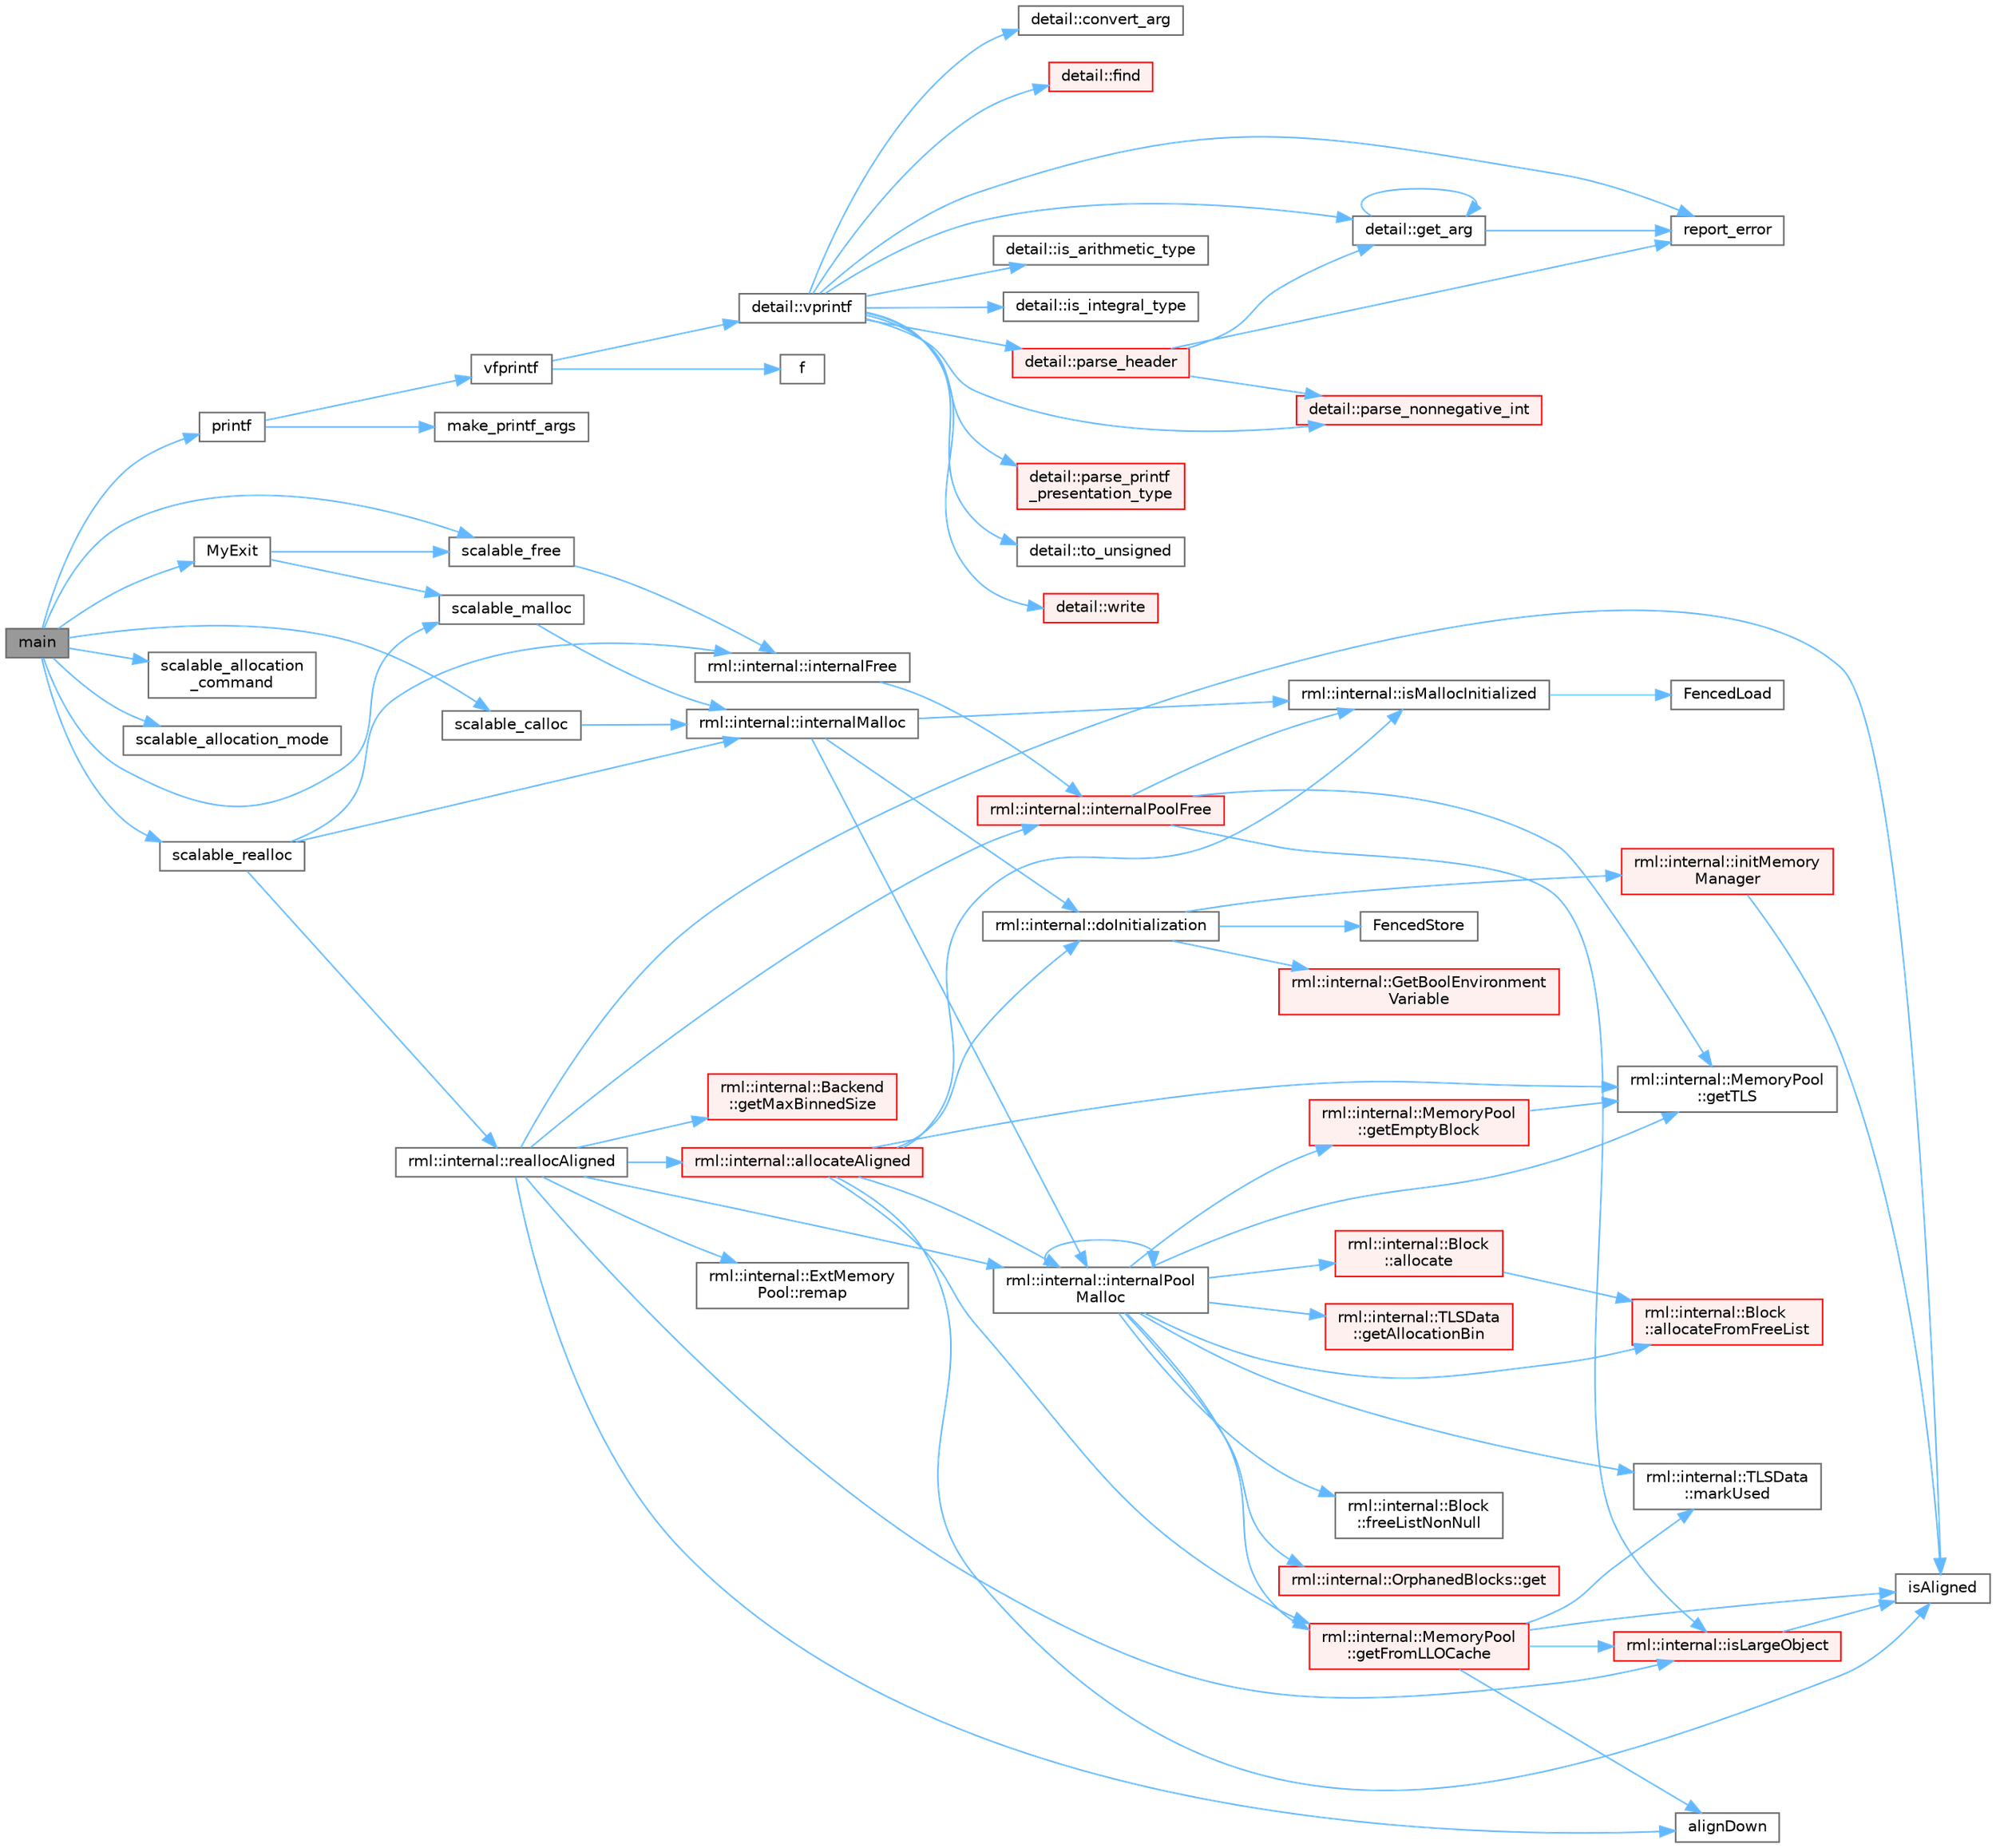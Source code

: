 digraph "main"
{
 // LATEX_PDF_SIZE
  bgcolor="transparent";
  edge [fontname=Helvetica,fontsize=10,labelfontname=Helvetica,labelfontsize=10];
  node [fontname=Helvetica,fontsize=10,shape=box,height=0.2,width=0.4];
  rankdir="LR";
  Node1 [id="Node000001",label="main",height=0.2,width=0.4,color="gray40", fillcolor="grey60", style="filled", fontcolor="black",tooltip=" "];
  Node1 -> Node2 [id="edge1_Node000001_Node000002",color="steelblue1",style="solid",tooltip=" "];
  Node2 [id="Node000002",label="MyExit",height=0.2,width=0.4,color="grey40", fillcolor="white", style="filled",URL="$test__malloc__pure__c_8c.html#a94779d89cf75efffa67428d8c76442d8",tooltip=" "];
  Node2 -> Node3 [id="edge2_Node000002_Node000003",color="steelblue1",style="solid",tooltip=" "];
  Node3 [id="Node000003",label="scalable_free",height=0.2,width=0.4,color="grey40", fillcolor="white", style="filled",URL="$group__memory__allocation.html#ga2ad3952b8c4dd7d293e02ae18fc37b84",tooltip=" "];
  Node3 -> Node4 [id="edge3_Node000003_Node000004",color="steelblue1",style="solid",tooltip=" "];
  Node4 [id="Node000004",label="rml::internal::internalFree",height=0.2,width=0.4,color="grey40", fillcolor="white", style="filled",URL="$namespacerml_1_1internal.html#a91eeaa067e3fdf5618b5a65b8b368231",tooltip=" "];
  Node4 -> Node5 [id="edge4_Node000004_Node000005",color="steelblue1",style="solid",tooltip=" "];
  Node5 [id="Node000005",label="rml::internal::internalPoolFree",height=0.2,width=0.4,color="red", fillcolor="#FFF0F0", style="filled",URL="$namespacerml_1_1internal.html#a8bff2023b8463f38317c75980f21e0db",tooltip=" "];
  Node5 -> Node8 [id="edge5_Node000005_Node000008",color="steelblue1",style="solid",tooltip=" "];
  Node8 [id="Node000008",label="rml::internal::MemoryPool\l::getTLS",height=0.2,width=0.4,color="grey40", fillcolor="white", style="filled",URL="$classrml_1_1internal_1_1_memory_pool.html#acdf684e1b29c9d00886d97b909798488",tooltip=" "];
  Node5 -> Node9 [id="edge6_Node000005_Node000009",color="steelblue1",style="solid",tooltip=" "];
  Node9 [id="Node000009",label="rml::internal::isLargeObject",height=0.2,width=0.4,color="red", fillcolor="#FFF0F0", style="filled",URL="$namespacerml_1_1internal.html#a730f387568a0a522e003dca4246eb393",tooltip=" "];
  Node9 -> Node13 [id="edge7_Node000009_Node000013",color="steelblue1",style="solid",tooltip=" "];
  Node13 [id="Node000013",label="isAligned",height=0.2,width=0.4,color="grey40", fillcolor="white", style="filled",URL="$_customize_8h.html#a717f2c2c0501922cd654a5ebf49b287e",tooltip=" "];
  Node5 -> Node15 [id="edge8_Node000005_Node000015",color="steelblue1",style="solid",tooltip=" "];
  Node15 [id="Node000015",label="rml::internal::isMallocInitialized",height=0.2,width=0.4,color="grey40", fillcolor="white", style="filled",URL="$namespacerml_1_1internal.html#a61c4d632ea815cbeea8ed0ee72e06ac7",tooltip=" "];
  Node15 -> Node11 [id="edge9_Node000015_Node000011",color="steelblue1",style="solid",tooltip=" "];
  Node11 [id="Node000011",label="FencedLoad",height=0.2,width=0.4,color="grey40", fillcolor="white", style="filled",URL="$_synchronize_8h.html#a0792980ea26344eaf2fc0a4112b5d848",tooltip=" "];
  Node2 -> Node31 [id="edge10_Node000002_Node000031",color="steelblue1",style="solid",tooltip=" "];
  Node31 [id="Node000031",label="scalable_malloc",height=0.2,width=0.4,color="grey40", fillcolor="white", style="filled",URL="$group__memory__allocation.html#ga2fcb23ca500304f69173dd13ad7e1389",tooltip=" "];
  Node31 -> Node32 [id="edge11_Node000031_Node000032",color="steelblue1",style="solid",tooltip=" "];
  Node32 [id="Node000032",label="rml::internal::internalMalloc",height=0.2,width=0.4,color="grey40", fillcolor="white", style="filled",URL="$namespacerml_1_1internal.html#a19b0fbc5aaa4b08cc412bb5777b01f89",tooltip=" "];
  Node32 -> Node33 [id="edge12_Node000032_Node000033",color="steelblue1",style="solid",tooltip=" "];
  Node33 [id="Node000033",label="rml::internal::doInitialization",height=0.2,width=0.4,color="grey40", fillcolor="white", style="filled",URL="$namespacerml_1_1internal.html#aad59cc02d849210b00c8587544e44e20",tooltip="Ensures that initMemoryManager() is called once and only once."];
  Node33 -> Node28 [id="edge13_Node000033_Node000028",color="steelblue1",style="solid",tooltip=" "];
  Node28 [id="Node000028",label="FencedStore",height=0.2,width=0.4,color="grey40", fillcolor="white", style="filled",URL="$_synchronize_8h.html#a19886ee3899c0a2435ea9840116ea325",tooltip=" "];
  Node33 -> Node34 [id="edge14_Node000033_Node000034",color="steelblue1",style="solid",tooltip=" "];
  Node34 [id="Node000034",label="rml::internal::GetBoolEnvironment\lVariable",height=0.2,width=0.4,color="red", fillcolor="#FFF0F0", style="filled",URL="$namespacerml_1_1internal.html#acbf202195ce55902f2237ab9e8de3be5",tooltip=" "];
  Node33 -> Node36 [id="edge15_Node000033_Node000036",color="steelblue1",style="solid",tooltip=" "];
  Node36 [id="Node000036",label="rml::internal::initMemory\lManager",height=0.2,width=0.4,color="red", fillcolor="#FFF0F0", style="filled",URL="$namespacerml_1_1internal.html#ab24be00d5e9e602105742c4b1c7903a4",tooltip=" "];
  Node36 -> Node13 [id="edge16_Node000036_Node000013",color="steelblue1",style="solid",tooltip=" "];
  Node32 -> Node86 [id="edge17_Node000032_Node000086",color="steelblue1",style="solid",tooltip=" "];
  Node86 [id="Node000086",label="rml::internal::internalPool\lMalloc",height=0.2,width=0.4,color="grey40", fillcolor="white", style="filled",URL="$namespacerml_1_1internal.html#a341c0310d4c1374c96acc18cd37eba26",tooltip=" "];
  Node86 -> Node87 [id="edge18_Node000086_Node000087",color="steelblue1",style="solid",tooltip=" "];
  Node87 [id="Node000087",label="rml::internal::Block\l::allocate",height=0.2,width=0.4,color="red", fillcolor="#FFF0F0", style="filled",URL="$classrml_1_1internal_1_1_block.html#ab304c726e184fcd2cad31e30306e07ab",tooltip=" "];
  Node87 -> Node94 [id="edge19_Node000087_Node000094",color="steelblue1",style="solid",tooltip=" "];
  Node94 [id="Node000094",label="rml::internal::Block\l::allocateFromFreeList",height=0.2,width=0.4,color="red", fillcolor="#FFF0F0", style="filled",URL="$classrml_1_1internal_1_1_block.html#a49c5382153edd22b031869f0a822f9f2",tooltip=" "];
  Node86 -> Node94 [id="edge20_Node000086_Node000094",color="steelblue1",style="solid",tooltip=" "];
  Node86 -> Node96 [id="edge21_Node000086_Node000096",color="steelblue1",style="solid",tooltip=" "];
  Node96 [id="Node000096",label="rml::internal::Block\l::freeListNonNull",height=0.2,width=0.4,color="grey40", fillcolor="white", style="filled",URL="$classrml_1_1internal_1_1_block.html#a624decb3bf1a4f7ab0b66e3ae0fb1324",tooltip=" "];
  Node86 -> Node97 [id="edge22_Node000086_Node000097",color="steelblue1",style="solid",tooltip=" "];
  Node97 [id="Node000097",label="rml::internal::OrphanedBlocks::get",height=0.2,width=0.4,color="red", fillcolor="#FFF0F0", style="filled",URL="$classrml_1_1internal_1_1_orphaned_blocks.html#a3ed9f9cf98cd6c788195e57408c5ed26",tooltip=" "];
  Node86 -> Node98 [id="edge23_Node000086_Node000098",color="steelblue1",style="solid",tooltip=" "];
  Node98 [id="Node000098",label="rml::internal::TLSData\l::getAllocationBin",height=0.2,width=0.4,color="red", fillcolor="#FFF0F0", style="filled",URL="$classrml_1_1internal_1_1_t_l_s_data.html#a26c607a6304c0fa325c6604cf7c767ea",tooltip=" "];
  Node86 -> Node99 [id="edge24_Node000086_Node000099",color="steelblue1",style="solid",tooltip=" "];
  Node99 [id="Node000099",label="rml::internal::MemoryPool\l::getEmptyBlock",height=0.2,width=0.4,color="red", fillcolor="#FFF0F0", style="filled",URL="$classrml_1_1internal_1_1_memory_pool.html#a16261e62d2c6418981ade9a7ea23d5d0",tooltip=" "];
  Node99 -> Node8 [id="edge25_Node000099_Node000008",color="steelblue1",style="solid",tooltip=" "];
  Node86 -> Node104 [id="edge26_Node000086_Node000104",color="steelblue1",style="solid",tooltip=" "];
  Node104 [id="Node000104",label="rml::internal::MemoryPool\l::getFromLLOCache",height=0.2,width=0.4,color="red", fillcolor="#FFF0F0", style="filled",URL="$classrml_1_1internal_1_1_memory_pool.html#af1f6175add16b2b950447b8b4c6bf491",tooltip=" "];
  Node104 -> Node7 [id="edge27_Node000104_Node000007",color="steelblue1",style="solid",tooltip=" "];
  Node7 [id="Node000007",label="alignDown",height=0.2,width=0.4,color="grey40", fillcolor="white", style="filled",URL="$shared__utils_8h.html#ab3918cd2395835f90b78b96d4e1e2390",tooltip=" "];
  Node104 -> Node13 [id="edge28_Node000104_Node000013",color="steelblue1",style="solid",tooltip=" "];
  Node104 -> Node9 [id="edge29_Node000104_Node000009",color="steelblue1",style="solid",tooltip=" "];
  Node104 -> Node25 [id="edge30_Node000104_Node000025",color="steelblue1",style="solid",tooltip=" "];
  Node25 [id="Node000025",label="rml::internal::TLSData\l::markUsed",height=0.2,width=0.4,color="grey40", fillcolor="white", style="filled",URL="$classrml_1_1internal_1_1_t_l_s_data.html#afabda6a63ddb1942d1d5a7a06f41e2ae",tooltip=" "];
  Node86 -> Node8 [id="edge31_Node000086_Node000008",color="steelblue1",style="solid",tooltip=" "];
  Node86 -> Node86 [id="edge32_Node000086_Node000086",color="steelblue1",style="solid",tooltip=" "];
  Node86 -> Node25 [id="edge33_Node000086_Node000025",color="steelblue1",style="solid",tooltip=" "];
  Node32 -> Node15 [id="edge34_Node000032_Node000015",color="steelblue1",style="solid",tooltip=" "];
  Node1 -> Node108 [id="edge35_Node000001_Node000108",color="steelblue1",style="solid",tooltip=" "];
  Node108 [id="Node000108",label="printf",height=0.2,width=0.4,color="grey40", fillcolor="white", style="filled",URL="$printf_8h.html#aee3ed3a831f25f07e7be3919fff2203a",tooltip=" "];
  Node108 -> Node109 [id="edge36_Node000108_Node000109",color="steelblue1",style="solid",tooltip=" "];
  Node109 [id="Node000109",label="make_printf_args",height=0.2,width=0.4,color="grey40", fillcolor="white", style="filled",URL="$printf_8h.html#a27dcc0efcda04388971dbea3c875f122",tooltip=" "];
  Node108 -> Node110 [id="edge37_Node000108_Node000110",color="steelblue1",style="solid",tooltip=" "];
  Node110 [id="Node000110",label="vfprintf",height=0.2,width=0.4,color="grey40", fillcolor="white", style="filled",URL="$printf_8h.html#abb30aad964fc771fb52cf3ad88649df2",tooltip=" "];
  Node110 -> Node111 [id="edge38_Node000110_Node000111",color="steelblue1",style="solid",tooltip=" "];
  Node111 [id="Node000111",label="f",height=0.2,width=0.4,color="grey40", fillcolor="white", style="filled",URL="$cxx11__tensor__map_8cpp.html#a7f507fea02198f6cb81c86640c7b1a4e",tooltip=" "];
  Node110 -> Node112 [id="edge39_Node000110_Node000112",color="steelblue1",style="solid",tooltip=" "];
  Node112 [id="Node000112",label="detail::vprintf",height=0.2,width=0.4,color="grey40", fillcolor="white", style="filled",URL="$namespacedetail.html#a1c8c2218e4c822aa8f743fb9c573717f",tooltip=" "];
  Node112 -> Node113 [id="edge40_Node000112_Node000113",color="steelblue1",style="solid",tooltip=" "];
  Node113 [id="Node000113",label="detail::convert_arg",height=0.2,width=0.4,color="grey40", fillcolor="white", style="filled",URL="$namespacedetail.html#a03c11572c9a664266d6925f327dec7f3",tooltip=" "];
  Node112 -> Node114 [id="edge41_Node000112_Node000114",color="steelblue1",style="solid",tooltip=" "];
  Node114 [id="Node000114",label="detail::find",height=0.2,width=0.4,color="red", fillcolor="#FFF0F0", style="filled",URL="$namespacedetail.html#a6b71952fab3dc32f3edb2c3e9811d8d9",tooltip=" "];
  Node112 -> Node116 [id="edge42_Node000112_Node000116",color="steelblue1",style="solid",tooltip=" "];
  Node116 [id="Node000116",label="detail::get_arg",height=0.2,width=0.4,color="grey40", fillcolor="white", style="filled",URL="$namespacedetail.html#a342ef250e45bd09b2ef666b6fae1c355",tooltip=" "];
  Node116 -> Node116 [id="edge43_Node000116_Node000116",color="steelblue1",style="solid",tooltip=" "];
  Node116 -> Node117 [id="edge44_Node000116_Node000117",color="steelblue1",style="solid",tooltip=" "];
  Node117 [id="Node000117",label="report_error",height=0.2,width=0.4,color="grey40", fillcolor="white", style="filled",URL="$format-inl_8h.html#a5555893692b00b61b3886349332fd01f",tooltip=" "];
  Node112 -> Node118 [id="edge45_Node000112_Node000118",color="steelblue1",style="solid",tooltip=" "];
  Node118 [id="Node000118",label="detail::is_arithmetic_type",height=0.2,width=0.4,color="grey40", fillcolor="white", style="filled",URL="$namespacedetail.html#a802c50a56a3495fdab6020b375ba1389",tooltip=" "];
  Node112 -> Node119 [id="edge46_Node000112_Node000119",color="steelblue1",style="solid",tooltip=" "];
  Node119 [id="Node000119",label="detail::is_integral_type",height=0.2,width=0.4,color="grey40", fillcolor="white", style="filled",URL="$namespacedetail.html#a2a60f8d1bee41b803f43fc42b707b5d1",tooltip=" "];
  Node112 -> Node120 [id="edge47_Node000112_Node000120",color="steelblue1",style="solid",tooltip=" "];
  Node120 [id="Node000120",label="detail::parse_header",height=0.2,width=0.4,color="red", fillcolor="#FFF0F0", style="filled",URL="$namespacedetail.html#afc9d93e58b8edb8077f8bc8eee7f4035",tooltip=" "];
  Node120 -> Node116 [id="edge48_Node000120_Node000116",color="steelblue1",style="solid",tooltip=" "];
  Node120 -> Node129 [id="edge49_Node000120_Node000129",color="steelblue1",style="solid",tooltip=" "];
  Node129 [id="Node000129",label="detail::parse_nonnegative_int",height=0.2,width=0.4,color="red", fillcolor="#FFF0F0", style="filled",URL="$namespacedetail.html#a338caba782225e115a9902d4d0835f5f",tooltip=" "];
  Node120 -> Node117 [id="edge50_Node000120_Node000117",color="steelblue1",style="solid",tooltip=" "];
  Node112 -> Node129 [id="edge51_Node000112_Node000129",color="steelblue1",style="solid",tooltip=" "];
  Node112 -> Node132 [id="edge52_Node000112_Node000132",color="steelblue1",style="solid",tooltip=" "];
  Node132 [id="Node000132",label="detail::parse_printf\l_presentation_type",height=0.2,width=0.4,color="red", fillcolor="#FFF0F0", style="filled",URL="$namespacedetail.html#aa2cb095169b23e3a66260ad7078f44cc",tooltip=" "];
  Node112 -> Node117 [id="edge53_Node000112_Node000117",color="steelblue1",style="solid",tooltip=" "];
  Node112 -> Node134 [id="edge54_Node000112_Node000134",color="steelblue1",style="solid",tooltip=" "];
  Node134 [id="Node000134",label="detail::to_unsigned",height=0.2,width=0.4,color="grey40", fillcolor="white", style="filled",URL="$namespacedetail.html#a4855e668246c731a97484efc329f2aac",tooltip=" "];
  Node112 -> Node135 [id="edge55_Node000112_Node000135",color="steelblue1",style="solid",tooltip=" "];
  Node135 [id="Node000135",label="detail::write",height=0.2,width=0.4,color="red", fillcolor="#FFF0F0", style="filled",URL="$namespacedetail.html#a29dacf26eedc9e3575fb57329a5ca0a3",tooltip=" "];
  Node1 -> Node139 [id="edge56_Node000001_Node000139",color="steelblue1",style="solid",tooltip=" "];
  Node139 [id="Node000139",label="scalable_allocation\l_command",height=0.2,width=0.4,color="grey40", fillcolor="white", style="filled",URL="$group__memory__allocation.html#gabe5acd876b4d89bf89787c4e779c2518",tooltip=" "];
  Node1 -> Node140 [id="edge57_Node000001_Node000140",color="steelblue1",style="solid",tooltip=" "];
  Node140 [id="Node000140",label="scalable_allocation_mode",height=0.2,width=0.4,color="grey40", fillcolor="white", style="filled",URL="$group__memory__allocation.html#ga7f5029970f72ebbffee896c46a23958e",tooltip=" "];
  Node1 -> Node141 [id="edge58_Node000001_Node000141",color="steelblue1",style="solid",tooltip=" "];
  Node141 [id="Node000141",label="scalable_calloc",height=0.2,width=0.4,color="grey40", fillcolor="white", style="filled",URL="$group__memory__allocation.html#gadfc348601c072ba491c9efb1a9d62c2e",tooltip=" "];
  Node141 -> Node32 [id="edge59_Node000141_Node000032",color="steelblue1",style="solid",tooltip=" "];
  Node1 -> Node3 [id="edge60_Node000001_Node000003",color="steelblue1",style="solid",tooltip=" "];
  Node1 -> Node31 [id="edge61_Node000001_Node000031",color="steelblue1",style="solid",tooltip=" "];
  Node1 -> Node142 [id="edge62_Node000001_Node000142",color="steelblue1",style="solid",tooltip=" "];
  Node142 [id="Node000142",label="scalable_realloc",height=0.2,width=0.4,color="grey40", fillcolor="white", style="filled",URL="$group__memory__allocation.html#gac93d16776afe558dd518dc3ef69a4897",tooltip=" "];
  Node142 -> Node4 [id="edge63_Node000142_Node000004",color="steelblue1",style="solid",tooltip=" "];
  Node142 -> Node32 [id="edge64_Node000142_Node000032",color="steelblue1",style="solid",tooltip=" "];
  Node142 -> Node143 [id="edge65_Node000142_Node000143",color="steelblue1",style="solid",tooltip=" "];
  Node143 [id="Node000143",label="rml::internal::reallocAligned",height=0.2,width=0.4,color="grey40", fillcolor="white", style="filled",URL="$namespacerml_1_1internal.html#a288f89b97757684760f283c91dbe8add",tooltip=" "];
  Node143 -> Node7 [id="edge66_Node000143_Node000007",color="steelblue1",style="solid",tooltip=" "];
  Node143 -> Node144 [id="edge67_Node000143_Node000144",color="steelblue1",style="solid",tooltip=" "];
  Node144 [id="Node000144",label="rml::internal::allocateAligned",height=0.2,width=0.4,color="red", fillcolor="#FFF0F0", style="filled",URL="$namespacerml_1_1internal.html#a8de88aa18618ca387871e41654bef552",tooltip=" "];
  Node144 -> Node33 [id="edge68_Node000144_Node000033",color="steelblue1",style="solid",tooltip=" "];
  Node144 -> Node104 [id="edge69_Node000144_Node000104",color="steelblue1",style="solid",tooltip=" "];
  Node144 -> Node8 [id="edge70_Node000144_Node000008",color="steelblue1",style="solid",tooltip=" "];
  Node144 -> Node86 [id="edge71_Node000144_Node000086",color="steelblue1",style="solid",tooltip=" "];
  Node144 -> Node13 [id="edge72_Node000144_Node000013",color="steelblue1",style="solid",tooltip=" "];
  Node144 -> Node15 [id="edge73_Node000144_Node000015",color="steelblue1",style="solid",tooltip=" "];
  Node143 -> Node62 [id="edge74_Node000143_Node000062",color="steelblue1",style="solid",tooltip=" "];
  Node62 [id="Node000062",label="rml::internal::Backend\l::getMaxBinnedSize",height=0.2,width=0.4,color="red", fillcolor="#FFF0F0", style="filled",URL="$classrml_1_1internal_1_1_backend.html#af7f29ce80d57a9417ba3abaa156a5959",tooltip=" "];
  Node143 -> Node5 [id="edge75_Node000143_Node000005",color="steelblue1",style="solid",tooltip=" "];
  Node143 -> Node86 [id="edge76_Node000143_Node000086",color="steelblue1",style="solid",tooltip=" "];
  Node143 -> Node13 [id="edge77_Node000143_Node000013",color="steelblue1",style="solid",tooltip=" "];
  Node143 -> Node9 [id="edge78_Node000143_Node000009",color="steelblue1",style="solid",tooltip=" "];
  Node143 -> Node146 [id="edge79_Node000143_Node000146",color="steelblue1",style="solid",tooltip=" "];
  Node146 [id="Node000146",label="rml::internal::ExtMemory\lPool::remap",height=0.2,width=0.4,color="grey40", fillcolor="white", style="filled",URL="$structrml_1_1internal_1_1_ext_memory_pool.html#affe492c8041681b5fef472d5cd2f694e",tooltip=" "];
}
